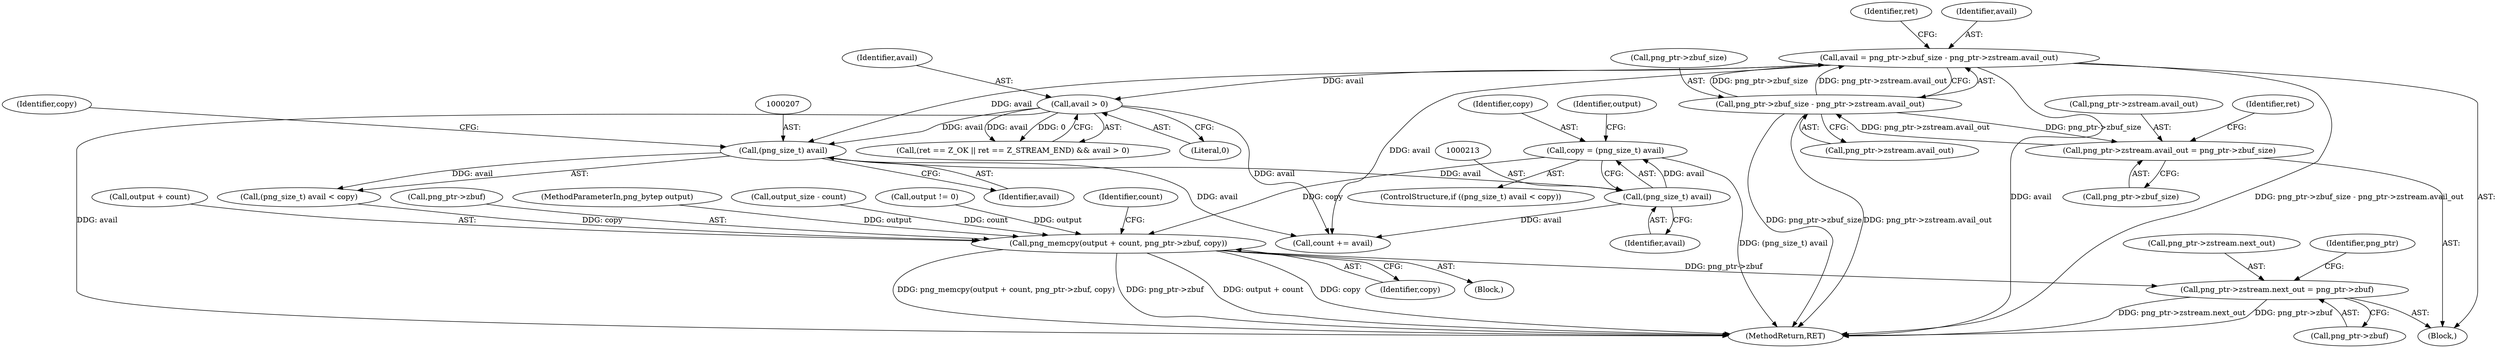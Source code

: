 digraph "0_Chrome_7f3d85b096f66870a15b37c2f40b219b2e292693_17@API" {
"1000210" [label="(Call,copy = (png_size_t) avail)"];
"1000212" [label="(Call,(png_size_t) avail)"];
"1000206" [label="(Call,(png_size_t) avail)"];
"1000185" [label="(Call,avail > 0)"];
"1000165" [label="(Call,avail = png_ptr->zbuf_size - png_ptr->zstream.avail_out)"];
"1000167" [label="(Call,png_ptr->zbuf_size - png_ptr->zstream.avail_out)"];
"1000148" [label="(Call,png_ptr->zstream.avail_out = png_ptr->zbuf_size)"];
"1000215" [label="(Call,png_memcpy(output + count, png_ptr->zbuf, copy))"];
"1000139" [label="(Call,png_ptr->zstream.next_out = png_ptr->zbuf)"];
"1000154" [label="(Call,png_ptr->zbuf_size)"];
"1000180" [label="(Identifier,ret)"];
"1000140" [label="(Call,png_ptr->zstream.next_out)"];
"1000168" [label="(Call,png_ptr->zbuf_size)"];
"1000186" [label="(Identifier,avail)"];
"1000136" [label="(Block,)"];
"1000177" [label="(Call,(ret == Z_OK || ret == Z_STREAM_END) && avail > 0)"];
"1000223" [label="(Call,count += avail)"];
"1000151" [label="(Identifier,png_ptr)"];
"1000206" [label="(Call,(png_size_t) avail)"];
"1000216" [label="(Call,output + count)"];
"1000219" [label="(Call,png_ptr->zbuf)"];
"1000111" [label="(MethodParameterIn,png_bytep output)"];
"1000209" [label="(Identifier,copy)"];
"1000165" [label="(Call,avail = png_ptr->zbuf_size - png_ptr->zstream.avail_out)"];
"1000185" [label="(Call,avail > 0)"];
"1000222" [label="(Identifier,copy)"];
"1000211" [label="(Identifier,copy)"];
"1000197" [label="(Block,)"];
"1000149" [label="(Call,png_ptr->zstream.avail_out)"];
"1000145" [label="(Call,png_ptr->zbuf)"];
"1000187" [label="(Literal,0)"];
"1000201" [label="(Call,output_size - count)"];
"1000158" [label="(Identifier,ret)"];
"1000306" [label="(MethodReturn,RET)"];
"1000139" [label="(Call,png_ptr->zstream.next_out = png_ptr->zbuf)"];
"1000214" [label="(Identifier,avail)"];
"1000212" [label="(Call,(png_size_t) avail)"];
"1000167" [label="(Call,png_ptr->zbuf_size - png_ptr->zstream.avail_out)"];
"1000204" [label="(ControlStructure,if ((png_size_t) avail < copy))"];
"1000217" [label="(Identifier,output)"];
"1000148" [label="(Call,png_ptr->zstream.avail_out = png_ptr->zbuf_size)"];
"1000191" [label="(Call,output != 0)"];
"1000224" [label="(Identifier,count)"];
"1000171" [label="(Call,png_ptr->zstream.avail_out)"];
"1000166" [label="(Identifier,avail)"];
"1000208" [label="(Identifier,avail)"];
"1000205" [label="(Call,(png_size_t) avail < copy)"];
"1000210" [label="(Call,copy = (png_size_t) avail)"];
"1000215" [label="(Call,png_memcpy(output + count, png_ptr->zbuf, copy))"];
"1000210" -> "1000204"  [label="AST: "];
"1000210" -> "1000212"  [label="CFG: "];
"1000211" -> "1000210"  [label="AST: "];
"1000212" -> "1000210"  [label="AST: "];
"1000217" -> "1000210"  [label="CFG: "];
"1000210" -> "1000306"  [label="DDG: (png_size_t) avail"];
"1000212" -> "1000210"  [label="DDG: avail"];
"1000210" -> "1000215"  [label="DDG: copy"];
"1000212" -> "1000214"  [label="CFG: "];
"1000213" -> "1000212"  [label="AST: "];
"1000214" -> "1000212"  [label="AST: "];
"1000206" -> "1000212"  [label="DDG: avail"];
"1000212" -> "1000223"  [label="DDG: avail"];
"1000206" -> "1000205"  [label="AST: "];
"1000206" -> "1000208"  [label="CFG: "];
"1000207" -> "1000206"  [label="AST: "];
"1000208" -> "1000206"  [label="AST: "];
"1000209" -> "1000206"  [label="CFG: "];
"1000206" -> "1000205"  [label="DDG: avail"];
"1000185" -> "1000206"  [label="DDG: avail"];
"1000165" -> "1000206"  [label="DDG: avail"];
"1000206" -> "1000223"  [label="DDG: avail"];
"1000185" -> "1000177"  [label="AST: "];
"1000185" -> "1000187"  [label="CFG: "];
"1000186" -> "1000185"  [label="AST: "];
"1000187" -> "1000185"  [label="AST: "];
"1000177" -> "1000185"  [label="CFG: "];
"1000185" -> "1000306"  [label="DDG: avail"];
"1000185" -> "1000177"  [label="DDG: avail"];
"1000185" -> "1000177"  [label="DDG: 0"];
"1000165" -> "1000185"  [label="DDG: avail"];
"1000185" -> "1000223"  [label="DDG: avail"];
"1000165" -> "1000136"  [label="AST: "];
"1000165" -> "1000167"  [label="CFG: "];
"1000166" -> "1000165"  [label="AST: "];
"1000167" -> "1000165"  [label="AST: "];
"1000180" -> "1000165"  [label="CFG: "];
"1000165" -> "1000306"  [label="DDG: avail"];
"1000165" -> "1000306"  [label="DDG: png_ptr->zbuf_size - png_ptr->zstream.avail_out"];
"1000167" -> "1000165"  [label="DDG: png_ptr->zbuf_size"];
"1000167" -> "1000165"  [label="DDG: png_ptr->zstream.avail_out"];
"1000165" -> "1000223"  [label="DDG: avail"];
"1000167" -> "1000171"  [label="CFG: "];
"1000168" -> "1000167"  [label="AST: "];
"1000171" -> "1000167"  [label="AST: "];
"1000167" -> "1000306"  [label="DDG: png_ptr->zbuf_size"];
"1000167" -> "1000306"  [label="DDG: png_ptr->zstream.avail_out"];
"1000167" -> "1000148"  [label="DDG: png_ptr->zbuf_size"];
"1000148" -> "1000167"  [label="DDG: png_ptr->zstream.avail_out"];
"1000148" -> "1000136"  [label="AST: "];
"1000148" -> "1000154"  [label="CFG: "];
"1000149" -> "1000148"  [label="AST: "];
"1000154" -> "1000148"  [label="AST: "];
"1000158" -> "1000148"  [label="CFG: "];
"1000215" -> "1000197"  [label="AST: "];
"1000215" -> "1000222"  [label="CFG: "];
"1000216" -> "1000215"  [label="AST: "];
"1000219" -> "1000215"  [label="AST: "];
"1000222" -> "1000215"  [label="AST: "];
"1000224" -> "1000215"  [label="CFG: "];
"1000215" -> "1000306"  [label="DDG: png_ptr->zbuf"];
"1000215" -> "1000306"  [label="DDG: output + count"];
"1000215" -> "1000306"  [label="DDG: copy"];
"1000215" -> "1000306"  [label="DDG: png_memcpy(output + count, png_ptr->zbuf, copy)"];
"1000215" -> "1000139"  [label="DDG: png_ptr->zbuf"];
"1000191" -> "1000215"  [label="DDG: output"];
"1000111" -> "1000215"  [label="DDG: output"];
"1000201" -> "1000215"  [label="DDG: count"];
"1000205" -> "1000215"  [label="DDG: copy"];
"1000139" -> "1000136"  [label="AST: "];
"1000139" -> "1000145"  [label="CFG: "];
"1000140" -> "1000139"  [label="AST: "];
"1000145" -> "1000139"  [label="AST: "];
"1000151" -> "1000139"  [label="CFG: "];
"1000139" -> "1000306"  [label="DDG: png_ptr->zstream.next_out"];
"1000139" -> "1000306"  [label="DDG: png_ptr->zbuf"];
}
